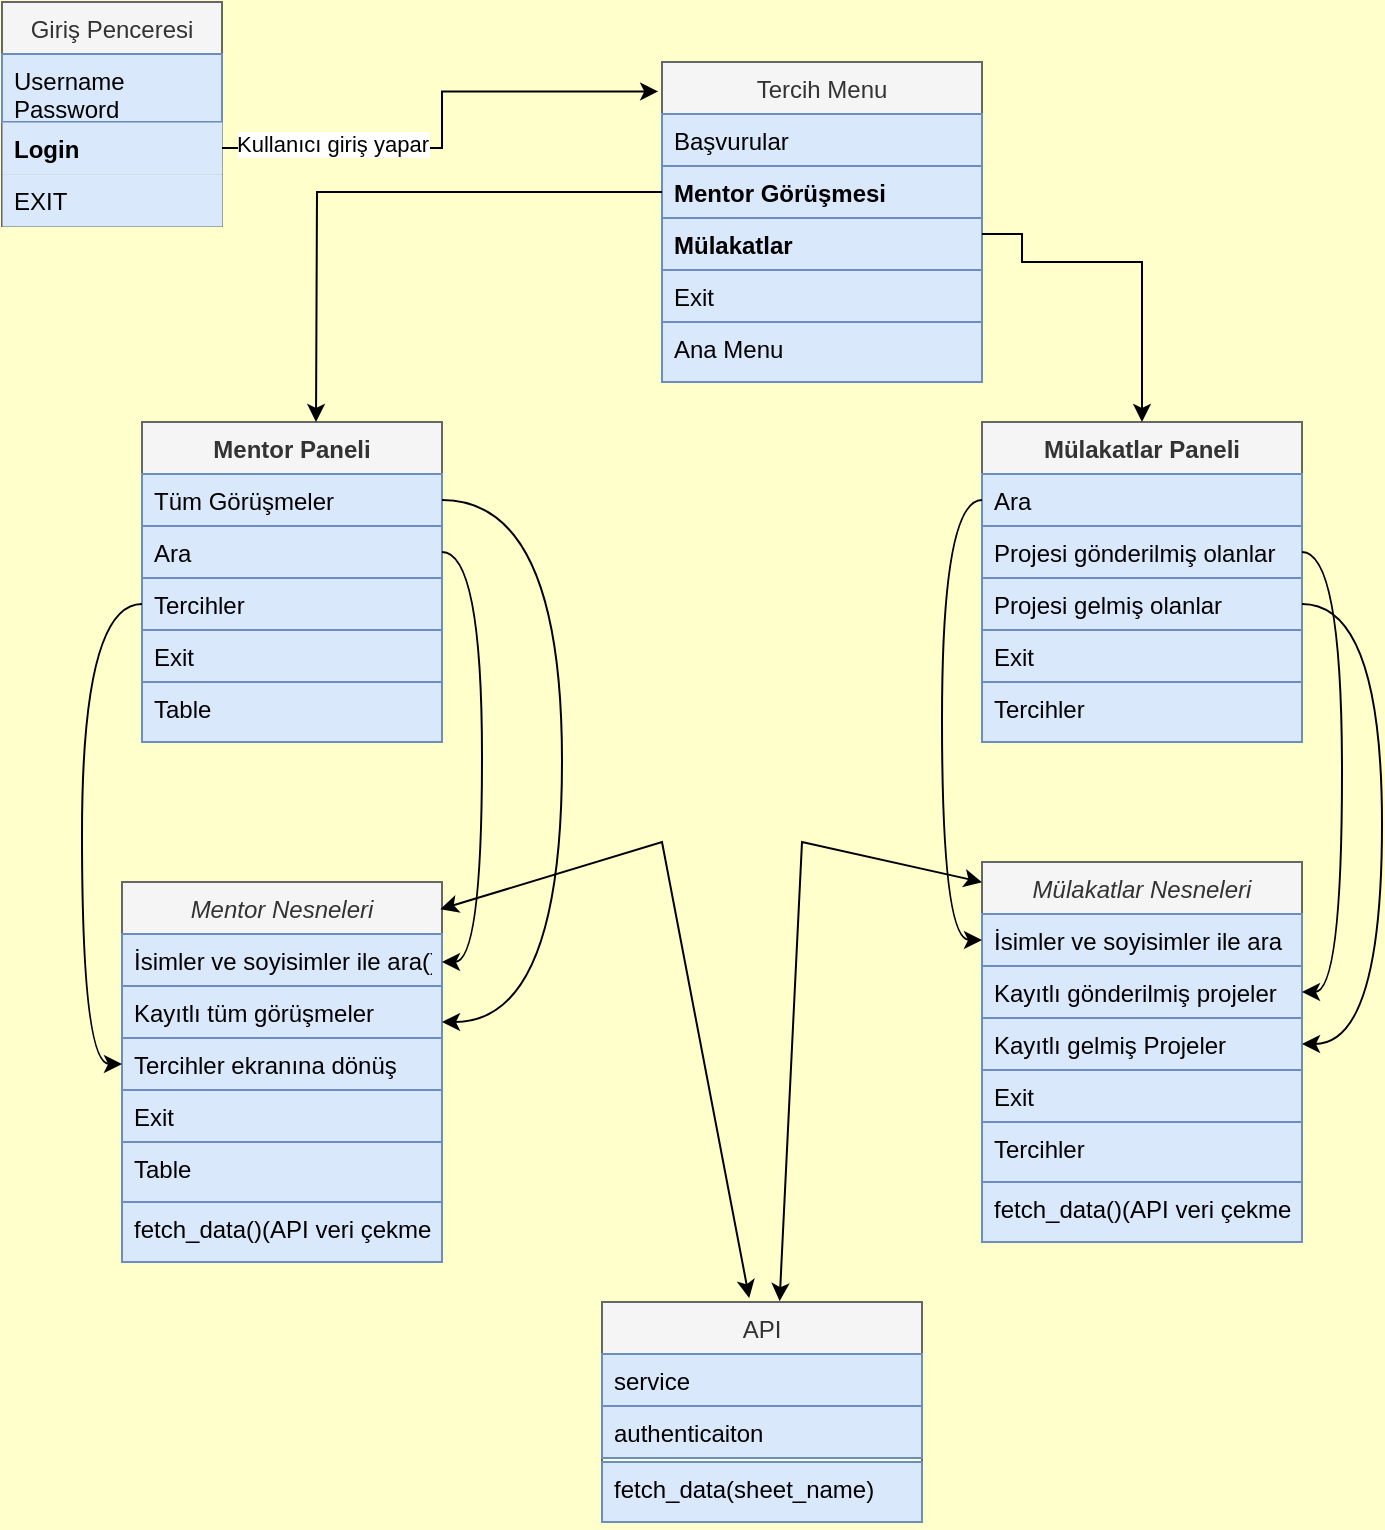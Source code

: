 <mxfile version="26.0.11">
  <diagram id="C5RBs43oDa-KdzZeNtuy" name="Page-1">
    <mxGraphModel dx="1461" dy="746" grid="1" gridSize="10" guides="1" tooltips="1" connect="1" arrows="1" fold="1" page="1" pageScale="1" pageWidth="827" pageHeight="1169" background="light-dark(#FFFFCC,#484848)" math="0" shadow="0">
      <root>
        <mxCell id="WIyWlLk6GJQsqaUBKTNV-0" />
        <mxCell id="WIyWlLk6GJQsqaUBKTNV-1" parent="WIyWlLk6GJQsqaUBKTNV-0" />
        <mxCell id="zkfFHV4jXpPFQw0GAbJ--17" value="Tercih Menu" style="swimlane;fontStyle=0;align=center;verticalAlign=top;childLayout=stackLayout;horizontal=1;startSize=26;horizontalStack=0;resizeParent=1;resizeLast=0;collapsible=1;marginBottom=0;rounded=0;shadow=0;strokeWidth=1;fillColor=#f5f5f5;fontColor=#333333;strokeColor=#666666;" parent="WIyWlLk6GJQsqaUBKTNV-1" vertex="1">
          <mxGeometry x="400" y="140" width="160" height="160" as="geometry">
            <mxRectangle x="550" y="140" width="160" height="26" as="alternateBounds" />
          </mxGeometry>
        </mxCell>
        <mxCell id="zkfFHV4jXpPFQw0GAbJ--18" value="Başvurular" style="text;align=left;verticalAlign=top;spacingLeft=4;spacingRight=4;overflow=hidden;rotatable=0;points=[[0,0.5],[1,0.5]];portConstraint=eastwest;fillColor=#dae8fc;strokeColor=#6c8ebf;" parent="zkfFHV4jXpPFQw0GAbJ--17" vertex="1">
          <mxGeometry y="26" width="160" height="26" as="geometry" />
        </mxCell>
        <mxCell id="zkfFHV4jXpPFQw0GAbJ--19" value="Mentor Görüşmesi" style="text;align=left;verticalAlign=top;spacingLeft=4;spacingRight=4;overflow=hidden;rotatable=0;points=[[0,0.5],[1,0.5]];portConstraint=eastwest;rounded=0;shadow=0;html=0;fillColor=#dae8fc;strokeColor=#6c8ebf;fontStyle=1" parent="zkfFHV4jXpPFQw0GAbJ--17" vertex="1">
          <mxGeometry y="52" width="160" height="26" as="geometry" />
        </mxCell>
        <mxCell id="zkfFHV4jXpPFQw0GAbJ--20" value="Mülakatlar" style="text;align=left;verticalAlign=top;spacingLeft=4;spacingRight=4;overflow=hidden;rotatable=0;points=[[0,0.5],[1,0.5]];portConstraint=eastwest;rounded=0;shadow=0;html=0;fillColor=#dae8fc;strokeColor=#6c8ebf;fontStyle=1" parent="zkfFHV4jXpPFQw0GAbJ--17" vertex="1">
          <mxGeometry y="78" width="160" height="26" as="geometry" />
        </mxCell>
        <mxCell id="zkfFHV4jXpPFQw0GAbJ--21" value="Exit" style="text;align=left;verticalAlign=top;spacingLeft=4;spacingRight=4;overflow=hidden;rotatable=0;points=[[0,0.5],[1,0.5]];portConstraint=eastwest;rounded=0;shadow=0;html=0;fillColor=#dae8fc;strokeColor=#6c8ebf;" parent="zkfFHV4jXpPFQw0GAbJ--17" vertex="1">
          <mxGeometry y="104" width="160" height="26" as="geometry" />
        </mxCell>
        <mxCell id="zkfFHV4jXpPFQw0GAbJ--22" value="Ana Menu" style="text;align=left;verticalAlign=top;spacingLeft=4;spacingRight=4;overflow=hidden;rotatable=0;points=[[0,0.5],[1,0.5]];portConstraint=eastwest;rounded=0;shadow=0;html=0;fillColor=#dae8fc;strokeColor=#6c8ebf;" parent="zkfFHV4jXpPFQw0GAbJ--17" vertex="1">
          <mxGeometry y="130" width="160" height="30" as="geometry" />
        </mxCell>
        <mxCell id="zkfFHV4jXpPFQw0GAbJ--0" value="Giriş Penceresi" style="swimlane;fontStyle=0;align=center;verticalAlign=top;childLayout=stackLayout;horizontal=1;startSize=26;horizontalStack=0;resizeParent=1;resizeLast=0;collapsible=1;marginBottom=0;rounded=0;shadow=0;strokeWidth=1;fillColor=#f5f5f5;fontColor=#333333;strokeColor=#666666;" parent="WIyWlLk6GJQsqaUBKTNV-1" vertex="1">
          <mxGeometry x="70" y="110" width="110" height="112" as="geometry">
            <mxRectangle x="230" y="140" width="160" height="26" as="alternateBounds" />
          </mxGeometry>
        </mxCell>
        <mxCell id="zkfFHV4jXpPFQw0GAbJ--1" value="Username&#xa;Password" style="text;align=left;verticalAlign=top;spacingLeft=4;spacingRight=4;overflow=hidden;rotatable=0;points=[[0,0.5],[1,0.5]];portConstraint=eastwest;fillColor=#dae8fc;strokeColor=#6c8ebf;" parent="zkfFHV4jXpPFQw0GAbJ--0" vertex="1">
          <mxGeometry y="26" width="110" height="34" as="geometry" />
        </mxCell>
        <mxCell id="zkfFHV4jXpPFQw0GAbJ--2" value="Login" style="text;align=left;verticalAlign=top;spacingLeft=4;spacingRight=4;overflow=hidden;rotatable=0;points=[[0.36,0.5,0,0,0],[1,0.5,0,0,0]];portConstraint=eastwest;rounded=0;shadow=0;html=0;strokeWidth=0;fillColor=#dae8fc;strokeColor=#6c8ebf;fontStyle=1" parent="zkfFHV4jXpPFQw0GAbJ--0" vertex="1">
          <mxGeometry y="60" width="110" height="26" as="geometry" />
        </mxCell>
        <mxCell id="zkfFHV4jXpPFQw0GAbJ--3" value="EXIT" style="text;align=left;verticalAlign=top;spacingLeft=4;spacingRight=4;overflow=hidden;rotatable=0;points=[[0,0.5],[1,0.5]];portConstraint=eastwest;rounded=0;shadow=0;html=0;strokeWidth=0;fillColor=#dae8fc;strokeColor=#6c8ebf;" parent="zkfFHV4jXpPFQw0GAbJ--0" vertex="1">
          <mxGeometry y="86" width="110" height="26" as="geometry" />
        </mxCell>
        <mxCell id="TDGmjBmtOUfDi1WTV_lF-7" value="Mentor Paneli" style="swimlane;fontStyle=1;align=center;verticalAlign=top;childLayout=stackLayout;horizontal=1;startSize=26;horizontalStack=0;resizeParent=1;resizeLast=0;collapsible=1;marginBottom=0;rounded=0;shadow=0;strokeWidth=1;fillColor=#f5f5f5;fontColor=#333333;strokeColor=#666666;" vertex="1" parent="WIyWlLk6GJQsqaUBKTNV-1">
          <mxGeometry x="140" y="320" width="150" height="160" as="geometry">
            <mxRectangle x="550" y="140" width="160" height="26" as="alternateBounds" />
          </mxGeometry>
        </mxCell>
        <mxCell id="TDGmjBmtOUfDi1WTV_lF-8" value="Tüm Görüşmeler" style="text;align=left;verticalAlign=top;spacingLeft=4;spacingRight=4;overflow=hidden;rotatable=0;points=[[0,0.5],[1,0.5]];portConstraint=eastwest;fillColor=#dae8fc;strokeColor=#6c8ebf;" vertex="1" parent="TDGmjBmtOUfDi1WTV_lF-7">
          <mxGeometry y="26" width="150" height="26" as="geometry" />
        </mxCell>
        <mxCell id="TDGmjBmtOUfDi1WTV_lF-9" value="Ara" style="text;align=left;verticalAlign=top;spacingLeft=4;spacingRight=4;overflow=hidden;rotatable=0;points=[[0,0.5],[1,0.5]];portConstraint=eastwest;rounded=0;shadow=0;html=0;fillColor=#dae8fc;strokeColor=#6c8ebf;" vertex="1" parent="TDGmjBmtOUfDi1WTV_lF-7">
          <mxGeometry y="52" width="150" height="26" as="geometry" />
        </mxCell>
        <mxCell id="TDGmjBmtOUfDi1WTV_lF-10" value="Tercihler" style="text;align=left;verticalAlign=top;spacingLeft=4;spacingRight=4;overflow=hidden;rotatable=0;points=[[0,0.5],[1,0.5]];portConstraint=eastwest;rounded=0;shadow=0;html=0;fillColor=#dae8fc;strokeColor=#6c8ebf;" vertex="1" parent="TDGmjBmtOUfDi1WTV_lF-7">
          <mxGeometry y="78" width="150" height="26" as="geometry" />
        </mxCell>
        <mxCell id="TDGmjBmtOUfDi1WTV_lF-11" value="Exit" style="text;align=left;verticalAlign=top;spacingLeft=4;spacingRight=4;overflow=hidden;rotatable=0;points=[[0,0.5],[1,0.5]];portConstraint=eastwest;rounded=0;shadow=0;html=0;fillColor=#dae8fc;strokeColor=#6c8ebf;" vertex="1" parent="TDGmjBmtOUfDi1WTV_lF-7">
          <mxGeometry y="104" width="150" height="26" as="geometry" />
        </mxCell>
        <mxCell id="TDGmjBmtOUfDi1WTV_lF-12" value="Table&#xa;" style="text;align=left;verticalAlign=top;spacingLeft=4;spacingRight=4;overflow=hidden;rotatable=0;points=[[0,0.5],[1,0.5]];portConstraint=eastwest;rounded=0;shadow=0;html=0;fillColor=#dae8fc;strokeColor=#6c8ebf;" vertex="1" parent="TDGmjBmtOUfDi1WTV_lF-7">
          <mxGeometry y="130" width="150" height="30" as="geometry" />
        </mxCell>
        <mxCell id="TDGmjBmtOUfDi1WTV_lF-13" value="Mülakatlar Paneli" style="swimlane;fontStyle=1;align=center;verticalAlign=top;childLayout=stackLayout;horizontal=1;startSize=26;horizontalStack=0;resizeParent=1;resizeLast=0;collapsible=1;marginBottom=0;rounded=0;shadow=0;strokeWidth=1;fillColor=#f5f5f5;fontColor=#333333;strokeColor=#666666;" vertex="1" parent="WIyWlLk6GJQsqaUBKTNV-1">
          <mxGeometry x="560" y="320" width="160" height="160" as="geometry">
            <mxRectangle x="550" y="140" width="160" height="26" as="alternateBounds" />
          </mxGeometry>
        </mxCell>
        <mxCell id="TDGmjBmtOUfDi1WTV_lF-21" style="edgeStyle=orthogonalEdgeStyle;rounded=0;orthogonalLoop=1;jettySize=auto;html=1;entryX=0.5;entryY=0;entryDx=0;entryDy=0;" edge="1" parent="TDGmjBmtOUfDi1WTV_lF-13" target="TDGmjBmtOUfDi1WTV_lF-13">
          <mxGeometry relative="1" as="geometry">
            <mxPoint y="-94" as="sourcePoint" />
            <mxPoint x="80" y="-10" as="targetPoint" />
            <Array as="points">
              <mxPoint x="20" y="-94" />
              <mxPoint x="20" y="-80" />
              <mxPoint x="80" y="-80" />
            </Array>
          </mxGeometry>
        </mxCell>
        <mxCell id="TDGmjBmtOUfDi1WTV_lF-14" value="Ara" style="text;align=left;verticalAlign=top;spacingLeft=4;spacingRight=4;overflow=hidden;rotatable=0;points=[[0,0.5],[1,0.5]];portConstraint=eastwest;fillColor=#dae8fc;strokeColor=#6c8ebf;" vertex="1" parent="TDGmjBmtOUfDi1WTV_lF-13">
          <mxGeometry y="26" width="160" height="26" as="geometry" />
        </mxCell>
        <mxCell id="TDGmjBmtOUfDi1WTV_lF-15" value="Projesi gönderilmiş olanlar" style="text;align=left;verticalAlign=top;spacingLeft=4;spacingRight=4;overflow=hidden;rotatable=0;points=[[0,0.5],[1,0.5]];portConstraint=eastwest;rounded=0;shadow=0;html=0;fillColor=#dae8fc;strokeColor=#6c8ebf;" vertex="1" parent="TDGmjBmtOUfDi1WTV_lF-13">
          <mxGeometry y="52" width="160" height="26" as="geometry" />
        </mxCell>
        <mxCell id="TDGmjBmtOUfDi1WTV_lF-16" value="Projesi gelmiş olanlar" style="text;align=left;verticalAlign=top;spacingLeft=4;spacingRight=4;overflow=hidden;rotatable=0;points=[[0,0.5],[1,0.5]];portConstraint=eastwest;rounded=0;shadow=0;html=0;fillColor=#dae8fc;strokeColor=#6c8ebf;" vertex="1" parent="TDGmjBmtOUfDi1WTV_lF-13">
          <mxGeometry y="78" width="160" height="26" as="geometry" />
        </mxCell>
        <mxCell id="TDGmjBmtOUfDi1WTV_lF-17" value="Exit" style="text;align=left;verticalAlign=top;spacingLeft=4;spacingRight=4;overflow=hidden;rotatable=0;points=[[0,0.5],[1,0.5]];portConstraint=eastwest;rounded=0;shadow=0;html=0;fillColor=#dae8fc;strokeColor=#6c8ebf;" vertex="1" parent="TDGmjBmtOUfDi1WTV_lF-13">
          <mxGeometry y="104" width="160" height="26" as="geometry" />
        </mxCell>
        <mxCell id="TDGmjBmtOUfDi1WTV_lF-18" value="Tercihler" style="text;align=left;verticalAlign=top;spacingLeft=4;spacingRight=4;overflow=hidden;rotatable=0;points=[[0,0.5],[1,0.5]];portConstraint=eastwest;rounded=0;shadow=0;html=0;fillColor=#dae8fc;strokeColor=#6c8ebf;" vertex="1" parent="TDGmjBmtOUfDi1WTV_lF-13">
          <mxGeometry y="130" width="160" height="30" as="geometry" />
        </mxCell>
        <mxCell id="TDGmjBmtOUfDi1WTV_lF-22" style="edgeStyle=orthogonalEdgeStyle;rounded=0;orthogonalLoop=1;jettySize=auto;html=1;entryX=-0.012;entryY=0.092;entryDx=0;entryDy=0;entryPerimeter=0;textShadow=0;verticalAlign=bottom;" edge="1" parent="WIyWlLk6GJQsqaUBKTNV-1" source="zkfFHV4jXpPFQw0GAbJ--2" target="zkfFHV4jXpPFQw0GAbJ--17">
          <mxGeometry relative="1" as="geometry" />
        </mxCell>
        <mxCell id="TDGmjBmtOUfDi1WTV_lF-25" value="Kullanıcı giriş yapar" style="edgeLabel;html=1;align=center;verticalAlign=middle;resizable=0;points=[];" vertex="1" connectable="0" parent="TDGmjBmtOUfDi1WTV_lF-22">
          <mxGeometry x="-0.557" y="2" relative="1" as="geometry">
            <mxPoint as="offset" />
          </mxGeometry>
        </mxCell>
        <mxCell id="TDGmjBmtOUfDi1WTV_lF-23" style="edgeStyle=orthogonalEdgeStyle;rounded=0;orthogonalLoop=1;jettySize=auto;html=1;exitX=0;exitY=0.5;exitDx=0;exitDy=0;" edge="1" parent="WIyWlLk6GJQsqaUBKTNV-1" source="zkfFHV4jXpPFQw0GAbJ--19">
          <mxGeometry relative="1" as="geometry">
            <mxPoint x="227" y="320" as="targetPoint" />
          </mxGeometry>
        </mxCell>
        <mxCell id="TDGmjBmtOUfDi1WTV_lF-28" value="Mentor Nesneleri" style="swimlane;fontStyle=2;align=center;verticalAlign=top;childLayout=stackLayout;horizontal=1;startSize=26;horizontalStack=0;resizeParent=1;resizeLast=0;collapsible=1;marginBottom=0;rounded=0;shadow=0;strokeWidth=1;fillColor=#f5f5f5;fontColor=#333333;strokeColor=#666666;" vertex="1" parent="WIyWlLk6GJQsqaUBKTNV-1">
          <mxGeometry x="130" y="550" width="160" height="160" as="geometry">
            <mxRectangle x="550" y="140" width="160" height="26" as="alternateBounds" />
          </mxGeometry>
        </mxCell>
        <mxCell id="TDGmjBmtOUfDi1WTV_lF-29" value="İsimler ve soyisimler ile ara()" style="text;align=left;verticalAlign=top;spacingLeft=4;spacingRight=4;overflow=hidden;rotatable=0;points=[[0,0.5],[1,0.5]];portConstraint=eastwest;fillColor=#dae8fc;strokeColor=#6c8ebf;" vertex="1" parent="TDGmjBmtOUfDi1WTV_lF-28">
          <mxGeometry y="26" width="160" height="26" as="geometry" />
        </mxCell>
        <mxCell id="TDGmjBmtOUfDi1WTV_lF-30" value="Kayıtlı tüm görüşmeler" style="text;align=left;verticalAlign=top;spacingLeft=4;spacingRight=4;overflow=hidden;rotatable=0;points=[[0,0.5],[1,0.5]];portConstraint=eastwest;rounded=0;shadow=0;html=0;fillColor=#dae8fc;strokeColor=#6c8ebf;" vertex="1" parent="TDGmjBmtOUfDi1WTV_lF-28">
          <mxGeometry y="52" width="160" height="26" as="geometry" />
        </mxCell>
        <mxCell id="TDGmjBmtOUfDi1WTV_lF-31" value="Tercihler ekranına dönüş" style="text;align=left;verticalAlign=top;spacingLeft=4;spacingRight=4;overflow=hidden;rotatable=0;points=[[0,0.5],[1,0.5]];portConstraint=eastwest;rounded=0;shadow=0;html=0;fillColor=#dae8fc;strokeColor=#6c8ebf;" vertex="1" parent="TDGmjBmtOUfDi1WTV_lF-28">
          <mxGeometry y="78" width="160" height="26" as="geometry" />
        </mxCell>
        <mxCell id="TDGmjBmtOUfDi1WTV_lF-32" value="Exit" style="text;align=left;verticalAlign=top;spacingLeft=4;spacingRight=4;overflow=hidden;rotatable=0;points=[[0,0.5],[1,0.5]];portConstraint=eastwest;rounded=0;shadow=0;html=0;fillColor=#dae8fc;strokeColor=#6c8ebf;" vertex="1" parent="TDGmjBmtOUfDi1WTV_lF-28">
          <mxGeometry y="104" width="160" height="26" as="geometry" />
        </mxCell>
        <mxCell id="TDGmjBmtOUfDi1WTV_lF-33" value="Table&#xa;" style="text;align=left;verticalAlign=top;spacingLeft=4;spacingRight=4;overflow=hidden;rotatable=0;points=[[0,0.5],[1,0.5]];portConstraint=eastwest;rounded=0;shadow=0;html=0;fillColor=#dae8fc;strokeColor=#6c8ebf;" vertex="1" parent="TDGmjBmtOUfDi1WTV_lF-28">
          <mxGeometry y="130" width="160" height="30" as="geometry" />
        </mxCell>
        <mxCell id="TDGmjBmtOUfDi1WTV_lF-37" style="edgeStyle=orthogonalEdgeStyle;rounded=0;orthogonalLoop=1;jettySize=auto;html=1;entryX=1;entryY=0.25;entryDx=0;entryDy=0;curved=1;" edge="1" parent="WIyWlLk6GJQsqaUBKTNV-1" source="TDGmjBmtOUfDi1WTV_lF-9" target="TDGmjBmtOUfDi1WTV_lF-28">
          <mxGeometry relative="1" as="geometry">
            <mxPoint x="370" y="610" as="targetPoint" />
            <Array as="points">
              <mxPoint x="310" y="385" />
              <mxPoint x="310" y="590" />
            </Array>
          </mxGeometry>
        </mxCell>
        <mxCell id="TDGmjBmtOUfDi1WTV_lF-39" value="Mülakatlar Nesneleri" style="swimlane;fontStyle=2;align=center;verticalAlign=top;childLayout=stackLayout;horizontal=1;startSize=26;horizontalStack=0;resizeParent=1;resizeLast=0;collapsible=1;marginBottom=0;rounded=0;shadow=0;strokeWidth=1;fillColor=#f5f5f5;fontColor=#333333;strokeColor=#666666;" vertex="1" parent="WIyWlLk6GJQsqaUBKTNV-1">
          <mxGeometry x="560" y="540" width="160" height="160" as="geometry">
            <mxRectangle x="550" y="140" width="160" height="26" as="alternateBounds" />
          </mxGeometry>
        </mxCell>
        <mxCell id="TDGmjBmtOUfDi1WTV_lF-40" value="İsimler ve soyisimler ile ara" style="text;align=left;verticalAlign=top;spacingLeft=4;spacingRight=4;overflow=hidden;rotatable=0;points=[[0,0.5],[1,0.5]];portConstraint=eastwest;fillColor=#dae8fc;strokeColor=#6c8ebf;" vertex="1" parent="TDGmjBmtOUfDi1WTV_lF-39">
          <mxGeometry y="26" width="160" height="26" as="geometry" />
        </mxCell>
        <mxCell id="TDGmjBmtOUfDi1WTV_lF-41" value="Kayıtlı gönderilmiş projeler" style="text;align=left;verticalAlign=top;spacingLeft=4;spacingRight=4;overflow=hidden;rotatable=0;points=[[0,0.5],[1,0.5]];portConstraint=eastwest;rounded=0;shadow=0;html=0;fillColor=#dae8fc;strokeColor=#6c8ebf;" vertex="1" parent="TDGmjBmtOUfDi1WTV_lF-39">
          <mxGeometry y="52" width="160" height="26" as="geometry" />
        </mxCell>
        <mxCell id="TDGmjBmtOUfDi1WTV_lF-42" value="Kayıtlı gelmiş Projeler" style="text;align=left;verticalAlign=top;spacingLeft=4;spacingRight=4;overflow=hidden;rotatable=0;points=[[0,0.5],[1,0.5]];portConstraint=eastwest;rounded=0;shadow=0;html=0;fillColor=#dae8fc;strokeColor=#6c8ebf;" vertex="1" parent="TDGmjBmtOUfDi1WTV_lF-39">
          <mxGeometry y="78" width="160" height="26" as="geometry" />
        </mxCell>
        <mxCell id="TDGmjBmtOUfDi1WTV_lF-43" value="Exit" style="text;align=left;verticalAlign=top;spacingLeft=4;spacingRight=4;overflow=hidden;rotatable=0;points=[[0,0.5],[1,0.5]];portConstraint=eastwest;rounded=0;shadow=0;html=0;fillColor=#dae8fc;strokeColor=#6c8ebf;" vertex="1" parent="TDGmjBmtOUfDi1WTV_lF-39">
          <mxGeometry y="104" width="160" height="26" as="geometry" />
        </mxCell>
        <mxCell id="TDGmjBmtOUfDi1WTV_lF-44" value="Tercihler" style="text;align=left;verticalAlign=top;spacingLeft=4;spacingRight=4;overflow=hidden;rotatable=0;points=[[0,0.5],[1,0.5]];portConstraint=eastwest;rounded=0;shadow=0;html=0;fillColor=#dae8fc;strokeColor=#6c8ebf;" vertex="1" parent="TDGmjBmtOUfDi1WTV_lF-39">
          <mxGeometry y="130" width="160" height="30" as="geometry" />
        </mxCell>
        <mxCell id="TDGmjBmtOUfDi1WTV_lF-35" style="edgeStyle=orthogonalEdgeStyle;rounded=0;orthogonalLoop=1;jettySize=auto;html=1;curved=1;exitX=1;exitY=0.5;exitDx=0;exitDy=0;" edge="1" parent="WIyWlLk6GJQsqaUBKTNV-1" source="TDGmjBmtOUfDi1WTV_lF-8">
          <mxGeometry relative="1" as="geometry">
            <mxPoint x="290" y="620" as="targetPoint" />
            <mxPoint x="300" y="360" as="sourcePoint" />
            <Array as="points">
              <mxPoint x="350" y="359" />
              <mxPoint x="350" y="620" />
            </Array>
          </mxGeometry>
        </mxCell>
        <mxCell id="TDGmjBmtOUfDi1WTV_lF-51" style="edgeStyle=orthogonalEdgeStyle;rounded=0;orthogonalLoop=1;jettySize=auto;html=1;entryX=0;entryY=0.5;entryDx=0;entryDy=0;curved=1;" edge="1" parent="WIyWlLk6GJQsqaUBKTNV-1" source="TDGmjBmtOUfDi1WTV_lF-10" target="TDGmjBmtOUfDi1WTV_lF-31">
          <mxGeometry relative="1" as="geometry" />
        </mxCell>
        <mxCell id="TDGmjBmtOUfDi1WTV_lF-52" style="edgeStyle=orthogonalEdgeStyle;rounded=0;orthogonalLoop=1;jettySize=auto;html=1;entryX=0;entryY=0.5;entryDx=0;entryDy=0;curved=1;" edge="1" parent="WIyWlLk6GJQsqaUBKTNV-1" source="TDGmjBmtOUfDi1WTV_lF-14" target="TDGmjBmtOUfDi1WTV_lF-40">
          <mxGeometry relative="1" as="geometry" />
        </mxCell>
        <mxCell id="TDGmjBmtOUfDi1WTV_lF-53" style="edgeStyle=orthogonalEdgeStyle;rounded=0;orthogonalLoop=1;jettySize=auto;html=1;curved=1;" edge="1" parent="WIyWlLk6GJQsqaUBKTNV-1" source="TDGmjBmtOUfDi1WTV_lF-15" target="TDGmjBmtOUfDi1WTV_lF-41">
          <mxGeometry relative="1" as="geometry">
            <Array as="points">
              <mxPoint x="740" y="385" />
              <mxPoint x="740" y="605" />
            </Array>
          </mxGeometry>
        </mxCell>
        <mxCell id="TDGmjBmtOUfDi1WTV_lF-54" style="edgeStyle=orthogonalEdgeStyle;rounded=0;orthogonalLoop=1;jettySize=auto;html=1;curved=1;" edge="1" parent="WIyWlLk6GJQsqaUBKTNV-1" source="TDGmjBmtOUfDi1WTV_lF-16" target="TDGmjBmtOUfDi1WTV_lF-42">
          <mxGeometry relative="1" as="geometry">
            <Array as="points">
              <mxPoint x="760" y="411" />
              <mxPoint x="760" y="631" />
            </Array>
          </mxGeometry>
        </mxCell>
        <mxCell id="TDGmjBmtOUfDi1WTV_lF-55" value="API" style="swimlane;fontStyle=0;align=center;verticalAlign=top;childLayout=stackLayout;horizontal=1;startSize=26;horizontalStack=0;resizeParent=1;resizeLast=0;collapsible=1;marginBottom=0;rounded=0;shadow=0;strokeWidth=1;fillColor=#f5f5f5;fontColor=#333333;strokeColor=#666666;" vertex="1" parent="WIyWlLk6GJQsqaUBKTNV-1">
          <mxGeometry x="370" y="760" width="160" height="80" as="geometry">
            <mxRectangle x="550" y="140" width="160" height="26" as="alternateBounds" />
          </mxGeometry>
        </mxCell>
        <mxCell id="TDGmjBmtOUfDi1WTV_lF-56" value="service" style="text;align=left;verticalAlign=top;spacingLeft=4;spacingRight=4;overflow=hidden;rotatable=0;points=[[0,0.5],[1,0.5]];portConstraint=eastwest;fillColor=#dae8fc;strokeColor=#6c8ebf;" vertex="1" parent="TDGmjBmtOUfDi1WTV_lF-55">
          <mxGeometry y="26" width="160" height="26" as="geometry" />
        </mxCell>
        <mxCell id="TDGmjBmtOUfDi1WTV_lF-57" value="authenticaiton" style="text;align=left;verticalAlign=top;spacingLeft=4;spacingRight=4;overflow=hidden;rotatable=0;points=[[0,0.5],[1,0.5]];portConstraint=eastwest;rounded=0;shadow=0;html=0;fillColor=#dae8fc;strokeColor=#6c8ebf;" vertex="1" parent="TDGmjBmtOUfDi1WTV_lF-55">
          <mxGeometry y="52" width="160" height="26" as="geometry" />
        </mxCell>
        <mxCell id="TDGmjBmtOUfDi1WTV_lF-63" value="" style="endArrow=classic;startArrow=classic;html=1;rounded=0;entryX=0.46;entryY=-0.025;entryDx=0;entryDy=0;entryPerimeter=0;exitX=0.995;exitY=0.085;exitDx=0;exitDy=0;exitPerimeter=0;" edge="1" parent="WIyWlLk6GJQsqaUBKTNV-1" source="TDGmjBmtOUfDi1WTV_lF-28" target="TDGmjBmtOUfDi1WTV_lF-55">
          <mxGeometry width="50" height="50" relative="1" as="geometry">
            <mxPoint x="350" y="660" as="sourcePoint" />
            <mxPoint x="400" y="610" as="targetPoint" />
            <Array as="points">
              <mxPoint x="400" y="530" />
            </Array>
          </mxGeometry>
        </mxCell>
        <mxCell id="TDGmjBmtOUfDi1WTV_lF-64" value="" style="endArrow=classic;startArrow=classic;html=1;rounded=0;entryX=0;entryY=0.063;entryDx=0;entryDy=0;entryPerimeter=0;exitX=0.555;exitY=-0.005;exitDx=0;exitDy=0;exitPerimeter=0;" edge="1" parent="WIyWlLk6GJQsqaUBKTNV-1" source="TDGmjBmtOUfDi1WTV_lF-55" target="TDGmjBmtOUfDi1WTV_lF-39">
          <mxGeometry width="50" height="50" relative="1" as="geometry">
            <mxPoint x="460" y="750" as="sourcePoint" />
            <mxPoint x="480" y="520" as="targetPoint" />
            <Array as="points">
              <mxPoint x="470" y="530" />
            </Array>
          </mxGeometry>
        </mxCell>
        <mxCell id="TDGmjBmtOUfDi1WTV_lF-65" value="fetch_data()(API veri çekme)" style="text;align=left;verticalAlign=top;spacingLeft=4;spacingRight=4;overflow=hidden;rotatable=0;points=[[0,0.5],[1,0.5]];portConstraint=eastwest;rounded=0;shadow=0;html=0;fillColor=#dae8fc;strokeColor=#6c8ebf;" vertex="1" parent="WIyWlLk6GJQsqaUBKTNV-1">
          <mxGeometry x="130" y="710" width="160" height="30" as="geometry" />
        </mxCell>
        <mxCell id="TDGmjBmtOUfDi1WTV_lF-68" value="fetch_data()(API veri çekme)" style="text;align=left;verticalAlign=top;spacingLeft=4;spacingRight=4;overflow=hidden;rotatable=0;points=[[0,0.5],[1,0.5]];portConstraint=eastwest;rounded=0;shadow=0;html=0;fillColor=#dae8fc;strokeColor=#6c8ebf;" vertex="1" parent="WIyWlLk6GJQsqaUBKTNV-1">
          <mxGeometry x="560" y="700" width="160" height="30" as="geometry" />
        </mxCell>
        <mxCell id="TDGmjBmtOUfDi1WTV_lF-69" value="fetch_data(sheet_name)" style="text;align=left;verticalAlign=top;spacingLeft=4;spacingRight=4;overflow=hidden;rotatable=0;points=[[0,0.5],[1,0.5]];portConstraint=eastwest;rounded=0;shadow=0;html=0;fillColor=#dae8fc;strokeColor=#6c8ebf;" vertex="1" parent="WIyWlLk6GJQsqaUBKTNV-1">
          <mxGeometry x="370" y="840" width="160" height="30" as="geometry" />
        </mxCell>
      </root>
    </mxGraphModel>
  </diagram>
</mxfile>
